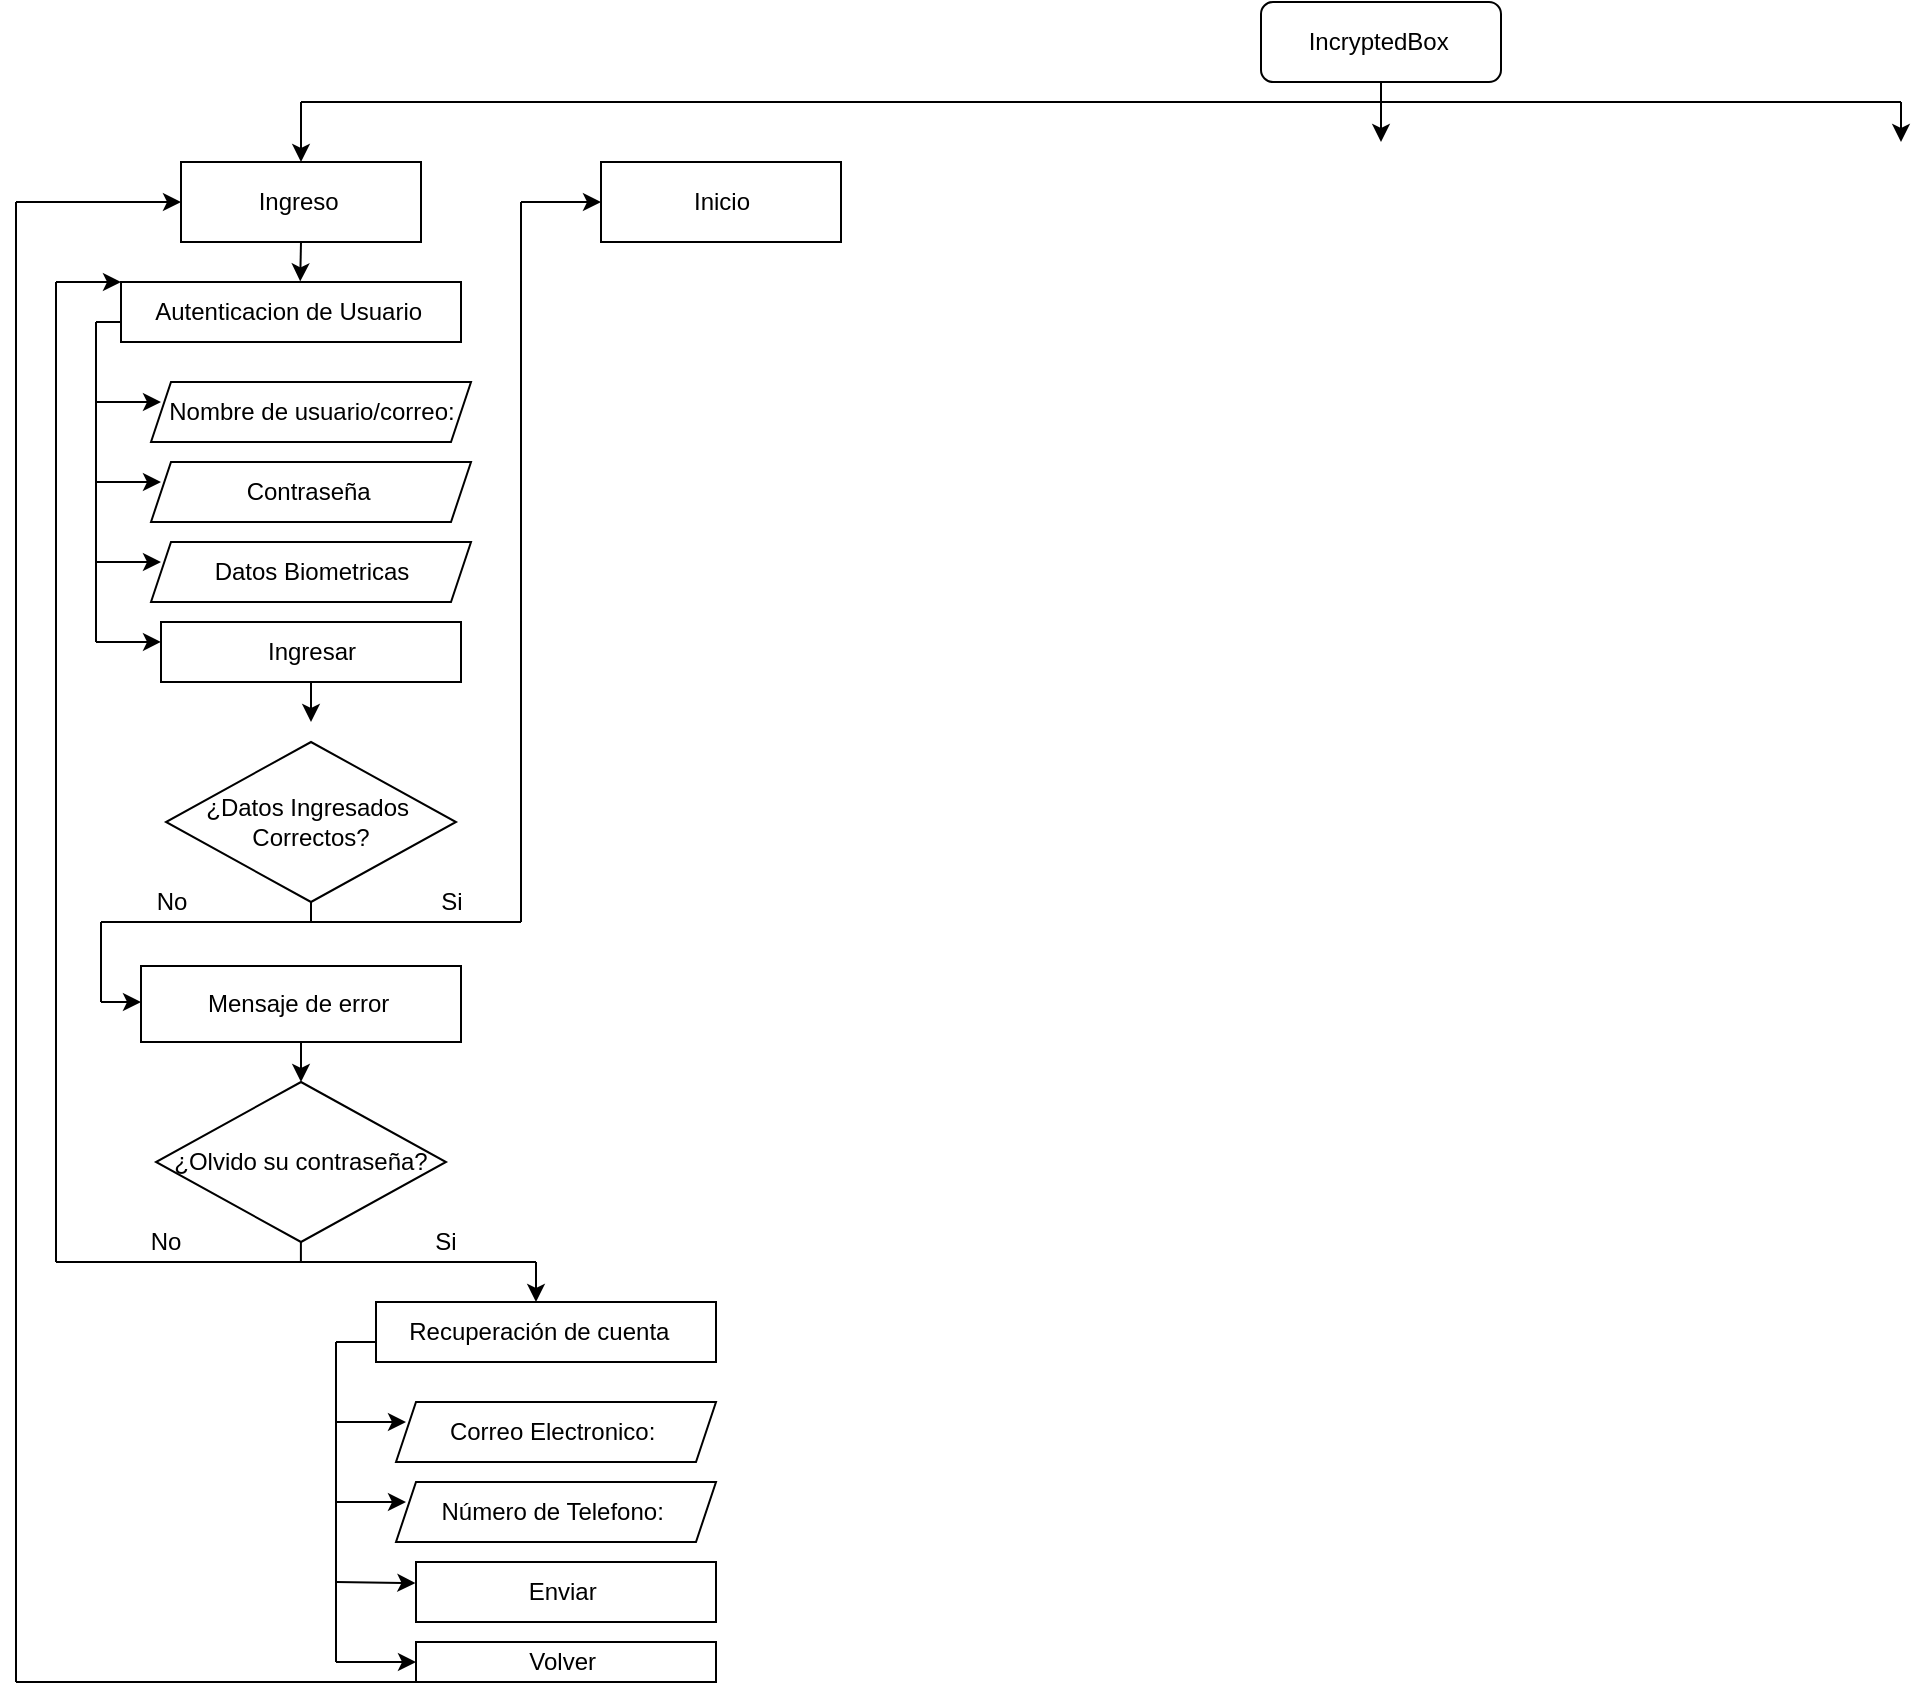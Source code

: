 <mxfile>
    <diagram id="cv5FoXA2a4qS8OeoLavu" name="Page-1">
        <mxGraphModel dx="221" dy="217" grid="1" gridSize="10" guides="1" tooltips="1" connect="1" arrows="1" fold="1" page="1" pageScale="1" pageWidth="1169" pageHeight="827" math="0" shadow="0">
            <root>
                <mxCell id="0"/>
                <mxCell id="1" parent="0"/>
                <mxCell id="2" value="IncryptedBox&amp;nbsp;" style="rounded=1;whiteSpace=wrap;html=1;" parent="1" vertex="1">
                    <mxGeometry x="682.5" y="30" width="120" height="40" as="geometry"/>
                </mxCell>
                <mxCell id="3" value="Ingreso&amp;nbsp;" style="rounded=0;whiteSpace=wrap;html=1;" parent="1" vertex="1">
                    <mxGeometry x="142.5" y="110" width="120" height="40" as="geometry"/>
                </mxCell>
                <mxCell id="6" value="Autenticacion de Usuario&amp;nbsp;" style="rounded=0;whiteSpace=wrap;html=1;" parent="1" vertex="1">
                    <mxGeometry x="112.5" y="170" width="170" height="30" as="geometry"/>
                </mxCell>
                <mxCell id="48" value="" style="endArrow=classic;html=1;entryX=0.527;entryY=-0.01;entryDx=0;entryDy=0;exitX=0.5;exitY=1;exitDx=0;exitDy=0;entryPerimeter=0;" parent="1" source="3" target="6" edge="1">
                    <mxGeometry width="50" height="50" relative="1" as="geometry">
                        <mxPoint x="302.5" y="180" as="sourcePoint"/>
                        <mxPoint x="352.5" y="130" as="targetPoint"/>
                    </mxGeometry>
                </mxCell>
                <mxCell id="49" value="" style="endArrow=none;html=1;entryX=0;entryY=0.667;entryDx=0;entryDy=0;entryPerimeter=0;" parent="1" target="6" edge="1">
                    <mxGeometry width="50" height="50" relative="1" as="geometry">
                        <mxPoint x="100" y="190" as="sourcePoint"/>
                        <mxPoint x="110" y="190" as="targetPoint"/>
                    </mxGeometry>
                </mxCell>
                <mxCell id="50" value="" style="endArrow=none;html=1;" parent="1" edge="1">
                    <mxGeometry width="50" height="50" relative="1" as="geometry">
                        <mxPoint x="100" y="350" as="sourcePoint"/>
                        <mxPoint x="100" y="190" as="targetPoint"/>
                    </mxGeometry>
                </mxCell>
                <mxCell id="51" value="" style="endArrow=classic;html=1;" parent="1" edge="1">
                    <mxGeometry width="50" height="50" relative="1" as="geometry">
                        <mxPoint x="100" y="230" as="sourcePoint"/>
                        <mxPoint x="132.5" y="230" as="targetPoint"/>
                    </mxGeometry>
                </mxCell>
                <mxCell id="52" value="" style="endArrow=classic;html=1;" parent="1" edge="1">
                    <mxGeometry width="50" height="50" relative="1" as="geometry">
                        <mxPoint x="100" y="270" as="sourcePoint"/>
                        <mxPoint x="132.5" y="270" as="targetPoint"/>
                    </mxGeometry>
                </mxCell>
                <mxCell id="85" value="" style="endArrow=none;html=1;" parent="1" edge="1">
                    <mxGeometry width="50" height="50" relative="1" as="geometry">
                        <mxPoint x="202.5" y="80" as="sourcePoint"/>
                        <mxPoint x="1002.5" y="80" as="targetPoint"/>
                    </mxGeometry>
                </mxCell>
                <mxCell id="86" value="" style="endArrow=classic;html=1;exitX=0.5;exitY=1;exitDx=0;exitDy=0;entryX=0.5;entryY=0;entryDx=0;entryDy=0;" parent="1" source="2" edge="1">
                    <mxGeometry width="50" height="50" relative="1" as="geometry">
                        <mxPoint x="722.5" y="120" as="sourcePoint"/>
                        <mxPoint x="742.5" y="100" as="targetPoint"/>
                    </mxGeometry>
                </mxCell>
                <mxCell id="87" value="" style="endArrow=classic;html=1;entryX=0.5;entryY=0;entryDx=0;entryDy=0;" parent="1" target="3" edge="1">
                    <mxGeometry width="50" height="50" relative="1" as="geometry">
                        <mxPoint x="202.5" y="80" as="sourcePoint"/>
                        <mxPoint x="202.5" y="100" as="targetPoint"/>
                    </mxGeometry>
                </mxCell>
                <mxCell id="88" value="" style="endArrow=classic;html=1;" parent="1" edge="1">
                    <mxGeometry width="50" height="50" relative="1" as="geometry">
                        <mxPoint x="1002.5" y="80" as="sourcePoint"/>
                        <mxPoint x="1002.5" y="100" as="targetPoint"/>
                    </mxGeometry>
                </mxCell>
                <mxCell id="105" value="" style="endArrow=classic;html=1;" parent="1" edge="1">
                    <mxGeometry width="50" height="50" relative="1" as="geometry">
                        <mxPoint x="100" y="310" as="sourcePoint"/>
                        <mxPoint x="132.5" y="310" as="targetPoint"/>
                    </mxGeometry>
                </mxCell>
                <mxCell id="119" style="edgeStyle=none;html=1;" parent="1" source="106" edge="1">
                    <mxGeometry relative="1" as="geometry">
                        <mxPoint x="207.5" y="390" as="targetPoint"/>
                    </mxGeometry>
                </mxCell>
                <mxCell id="106" value="Ingresar" style="rounded=0;whiteSpace=wrap;html=1;" parent="1" vertex="1">
                    <mxGeometry x="132.5" y="340" width="150" height="30" as="geometry"/>
                </mxCell>
                <mxCell id="108" value="Nombre de usuario/correo:" style="shape=parallelogram;perimeter=parallelogramPerimeter;whiteSpace=wrap;html=1;fixedSize=1;size=10;" parent="1" vertex="1">
                    <mxGeometry x="127.5" y="220" width="160" height="30" as="geometry"/>
                </mxCell>
                <mxCell id="109" value="Contraseña&amp;nbsp;" style="shape=parallelogram;perimeter=parallelogramPerimeter;whiteSpace=wrap;html=1;fixedSize=1;size=10;" parent="1" vertex="1">
                    <mxGeometry x="127.5" y="260" width="160" height="30" as="geometry"/>
                </mxCell>
                <mxCell id="110" value="Datos Biometricas" style="shape=parallelogram;perimeter=parallelogramPerimeter;whiteSpace=wrap;html=1;fixedSize=1;size=10;" parent="1" vertex="1">
                    <mxGeometry x="127.5" y="300" width="160" height="30" as="geometry"/>
                </mxCell>
                <mxCell id="111" value="" style="endArrow=classic;html=1;entryX=0;entryY=0.333;entryDx=0;entryDy=0;entryPerimeter=0;" parent="1" edge="1" target="106">
                    <mxGeometry width="50" height="50" relative="1" as="geometry">
                        <mxPoint x="100" y="350" as="sourcePoint"/>
                        <mxPoint x="132.5" y="349.53" as="targetPoint"/>
                    </mxGeometry>
                </mxCell>
                <mxCell id="112" value="¿Datos Ingresados&amp;nbsp;&lt;br&gt;Correctos?" style="rhombus;whiteSpace=wrap;html=1;" parent="1" vertex="1">
                    <mxGeometry x="135" y="400" width="145" height="80" as="geometry"/>
                </mxCell>
                <mxCell id="113" value="" style="endArrow=none;html=1;entryX=0.5;entryY=1;entryDx=0;entryDy=0;" parent="1" target="112" edge="1">
                    <mxGeometry width="50" height="50" relative="1" as="geometry">
                        <mxPoint x="207.5" y="490" as="sourcePoint"/>
                        <mxPoint x="217.5" y="500" as="targetPoint"/>
                    </mxGeometry>
                </mxCell>
                <mxCell id="114" value="" style="endArrow=none;html=1;" parent="1" edge="1">
                    <mxGeometry width="50" height="50" relative="1" as="geometry">
                        <mxPoint x="102.5" y="490" as="sourcePoint"/>
                        <mxPoint x="312.5" y="490" as="targetPoint"/>
                    </mxGeometry>
                </mxCell>
                <mxCell id="116" value="No" style="text;html=1;strokeColor=none;fillColor=none;align=center;verticalAlign=middle;whiteSpace=wrap;rounded=0;" parent="1" vertex="1">
                    <mxGeometry x="127.5" y="470" width="20" height="20" as="geometry"/>
                </mxCell>
                <mxCell id="117" value="Si" style="text;html=1;strokeColor=none;fillColor=none;align=center;verticalAlign=middle;whiteSpace=wrap;rounded=0;" parent="1" vertex="1">
                    <mxGeometry x="267.5" y="470" width="20" height="20" as="geometry"/>
                </mxCell>
                <mxCell id="141" style="edgeStyle=none;html=1;exitX=0.5;exitY=1;exitDx=0;exitDy=0;entryX=0.5;entryY=0;entryDx=0;entryDy=0;" edge="1" parent="1" source="120" target="127">
                    <mxGeometry relative="1" as="geometry">
                        <mxPoint x="202.571" y="560" as="targetPoint"/>
                    </mxGeometry>
                </mxCell>
                <mxCell id="120" value="Mensaje de error&amp;nbsp;" style="rounded=0;whiteSpace=wrap;html=1;" parent="1" vertex="1">
                    <mxGeometry x="122.5" y="512" width="160" height="38" as="geometry"/>
                </mxCell>
                <mxCell id="122" value="" style="endArrow=none;html=1;" parent="1" edge="1">
                    <mxGeometry width="50" height="50" relative="1" as="geometry">
                        <mxPoint x="102.5" y="530" as="sourcePoint"/>
                        <mxPoint x="102.5" y="490" as="targetPoint"/>
                    </mxGeometry>
                </mxCell>
                <mxCell id="123" value="" style="endArrow=classic;html=1;" parent="1" edge="1">
                    <mxGeometry width="50" height="50" relative="1" as="geometry">
                        <mxPoint x="102.5" y="530" as="sourcePoint"/>
                        <mxPoint x="122.5" y="530" as="targetPoint"/>
                    </mxGeometry>
                </mxCell>
                <mxCell id="124" value="Inicio" style="rounded=0;whiteSpace=wrap;html=1;" parent="1" vertex="1">
                    <mxGeometry x="352.5" y="110" width="120" height="40" as="geometry"/>
                </mxCell>
                <mxCell id="125" value="" style="endArrow=none;html=1;" parent="1" edge="1">
                    <mxGeometry width="50" height="50" relative="1" as="geometry">
                        <mxPoint x="312.5" y="490" as="sourcePoint"/>
                        <mxPoint x="312.5" y="130" as="targetPoint"/>
                    </mxGeometry>
                </mxCell>
                <mxCell id="126" value="" style="endArrow=classic;html=1;entryX=0;entryY=0.5;entryDx=0;entryDy=0;" parent="1" target="124" edge="1">
                    <mxGeometry width="50" height="50" relative="1" as="geometry">
                        <mxPoint x="312.5" y="130" as="sourcePoint"/>
                        <mxPoint x="362.5" y="110" as="targetPoint"/>
                    </mxGeometry>
                </mxCell>
                <mxCell id="127" value="¿Olvido su contraseña?" style="rhombus;whiteSpace=wrap;html=1;" vertex="1" parent="1">
                    <mxGeometry x="130" y="570" width="145" height="80" as="geometry"/>
                </mxCell>
                <mxCell id="132" value="" style="endArrow=none;html=1;entryX=0.5;entryY=1;entryDx=0;entryDy=0;" edge="1" parent="1">
                    <mxGeometry width="50" height="50" relative="1" as="geometry">
                        <mxPoint x="202.45" y="660" as="sourcePoint"/>
                        <mxPoint x="202.45" y="650" as="targetPoint"/>
                    </mxGeometry>
                </mxCell>
                <mxCell id="133" value="" style="endArrow=none;html=1;" edge="1" parent="1">
                    <mxGeometry width="50" height="50" relative="1" as="geometry">
                        <mxPoint x="80" y="660" as="sourcePoint"/>
                        <mxPoint x="320" y="660" as="targetPoint"/>
                    </mxGeometry>
                </mxCell>
                <mxCell id="134" value="No" style="text;html=1;strokeColor=none;fillColor=none;align=center;verticalAlign=middle;whiteSpace=wrap;rounded=0;" vertex="1" parent="1">
                    <mxGeometry x="125" y="640" width="20" height="20" as="geometry"/>
                </mxCell>
                <mxCell id="135" value="Si" style="text;html=1;strokeColor=none;fillColor=none;align=center;verticalAlign=middle;whiteSpace=wrap;rounded=0;" vertex="1" parent="1">
                    <mxGeometry x="265" y="640" width="20" height="20" as="geometry"/>
                </mxCell>
                <mxCell id="136" value="" style="endArrow=none;html=1;" edge="1" parent="1">
                    <mxGeometry width="50" height="50" relative="1" as="geometry">
                        <mxPoint x="80" y="660" as="sourcePoint"/>
                        <mxPoint x="80" y="170" as="targetPoint"/>
                    </mxGeometry>
                </mxCell>
                <mxCell id="137" value="" style="endArrow=classic;html=1;entryX=0;entryY=0.5;entryDx=0;entryDy=0;" edge="1" parent="1">
                    <mxGeometry width="50" height="50" relative="1" as="geometry">
                        <mxPoint x="80" y="170" as="sourcePoint"/>
                        <mxPoint x="112.5" y="170" as="targetPoint"/>
                    </mxGeometry>
                </mxCell>
                <mxCell id="140" value="" style="endArrow=classic;html=1;" edge="1" parent="1">
                    <mxGeometry width="50" height="50" relative="1" as="geometry">
                        <mxPoint x="320" y="660" as="sourcePoint"/>
                        <mxPoint x="320" y="680" as="targetPoint"/>
                    </mxGeometry>
                </mxCell>
                <mxCell id="142" value="Recuperación de cuenta&amp;nbsp;&amp;nbsp;" style="rounded=0;whiteSpace=wrap;html=1;" vertex="1" parent="1">
                    <mxGeometry x="240" y="680" width="170" height="30" as="geometry"/>
                </mxCell>
                <mxCell id="143" value="" style="endArrow=none;html=1;entryX=0;entryY=0.667;entryDx=0;entryDy=0;entryPerimeter=0;" edge="1" parent="1">
                    <mxGeometry width="50" height="50" relative="1" as="geometry">
                        <mxPoint x="220" y="700" as="sourcePoint"/>
                        <mxPoint x="240" y="700.01" as="targetPoint"/>
                    </mxGeometry>
                </mxCell>
                <mxCell id="144" value="" style="endArrow=none;html=1;" edge="1" parent="1">
                    <mxGeometry width="50" height="50" relative="1" as="geometry">
                        <mxPoint x="220" y="860" as="sourcePoint"/>
                        <mxPoint x="220" y="700" as="targetPoint"/>
                    </mxGeometry>
                </mxCell>
                <mxCell id="145" value="" style="endArrow=classic;html=1;" edge="1" parent="1">
                    <mxGeometry width="50" height="50" relative="1" as="geometry">
                        <mxPoint x="220" y="740" as="sourcePoint"/>
                        <mxPoint x="255" y="740" as="targetPoint"/>
                    </mxGeometry>
                </mxCell>
                <mxCell id="146" value="" style="endArrow=classic;html=1;" edge="1" parent="1">
                    <mxGeometry width="50" height="50" relative="1" as="geometry">
                        <mxPoint x="220" y="780" as="sourcePoint"/>
                        <mxPoint x="255" y="780" as="targetPoint"/>
                    </mxGeometry>
                </mxCell>
                <mxCell id="147" value="" style="endArrow=classic;html=1;entryX=-0.002;entryY=0.351;entryDx=0;entryDy=0;entryPerimeter=0;" edge="1" parent="1" target="153">
                    <mxGeometry width="50" height="50" relative="1" as="geometry">
                        <mxPoint x="220" y="820" as="sourcePoint"/>
                        <mxPoint x="255" y="820" as="targetPoint"/>
                    </mxGeometry>
                </mxCell>
                <mxCell id="148" value="Volver&amp;nbsp;" style="rounded=0;whiteSpace=wrap;html=1;" vertex="1" parent="1">
                    <mxGeometry x="260" y="850" width="150" height="20" as="geometry"/>
                </mxCell>
                <mxCell id="149" value="Correo Electronico:&amp;nbsp;" style="shape=parallelogram;perimeter=parallelogramPerimeter;whiteSpace=wrap;html=1;fixedSize=1;size=10;" vertex="1" parent="1">
                    <mxGeometry x="250" y="730" width="160" height="30" as="geometry"/>
                </mxCell>
                <mxCell id="150" value="Número de Telefono:&amp;nbsp;" style="shape=parallelogram;perimeter=parallelogramPerimeter;whiteSpace=wrap;html=1;fixedSize=1;size=10;" vertex="1" parent="1">
                    <mxGeometry x="250" y="770" width="160" height="30" as="geometry"/>
                </mxCell>
                <mxCell id="152" value="" style="endArrow=classic;html=1;entryX=0;entryY=0.5;entryDx=0;entryDy=0;" edge="1" parent="1" target="148">
                    <mxGeometry width="50" height="50" relative="1" as="geometry">
                        <mxPoint x="220" y="860" as="sourcePoint"/>
                        <mxPoint x="250" y="860" as="targetPoint"/>
                    </mxGeometry>
                </mxCell>
                <mxCell id="153" value="Enviar&amp;nbsp;" style="rounded=0;whiteSpace=wrap;html=1;" vertex="1" parent="1">
                    <mxGeometry x="260" y="810" width="150" height="30" as="geometry"/>
                </mxCell>
                <mxCell id="154" value="" style="endArrow=none;html=1;entryX=0;entryY=1;entryDx=0;entryDy=0;" edge="1" parent="1" target="148">
                    <mxGeometry width="50" height="50" relative="1" as="geometry">
                        <mxPoint x="60" y="870" as="sourcePoint"/>
                        <mxPoint x="330" y="760" as="targetPoint"/>
                    </mxGeometry>
                </mxCell>
                <mxCell id="158" value="" style="endArrow=none;html=1;" edge="1" parent="1">
                    <mxGeometry width="50" height="50" relative="1" as="geometry">
                        <mxPoint x="60" y="870" as="sourcePoint"/>
                        <mxPoint x="60" y="130" as="targetPoint"/>
                    </mxGeometry>
                </mxCell>
                <mxCell id="159" value="" style="endArrow=classic;html=1;entryX=0;entryY=0.5;entryDx=0;entryDy=0;" edge="1" parent="1" target="3">
                    <mxGeometry width="50" height="50" relative="1" as="geometry">
                        <mxPoint x="60" y="130" as="sourcePoint"/>
                        <mxPoint x="130" y="90" as="targetPoint"/>
                    </mxGeometry>
                </mxCell>
            </root>
        </mxGraphModel>
    </diagram>
</mxfile>
